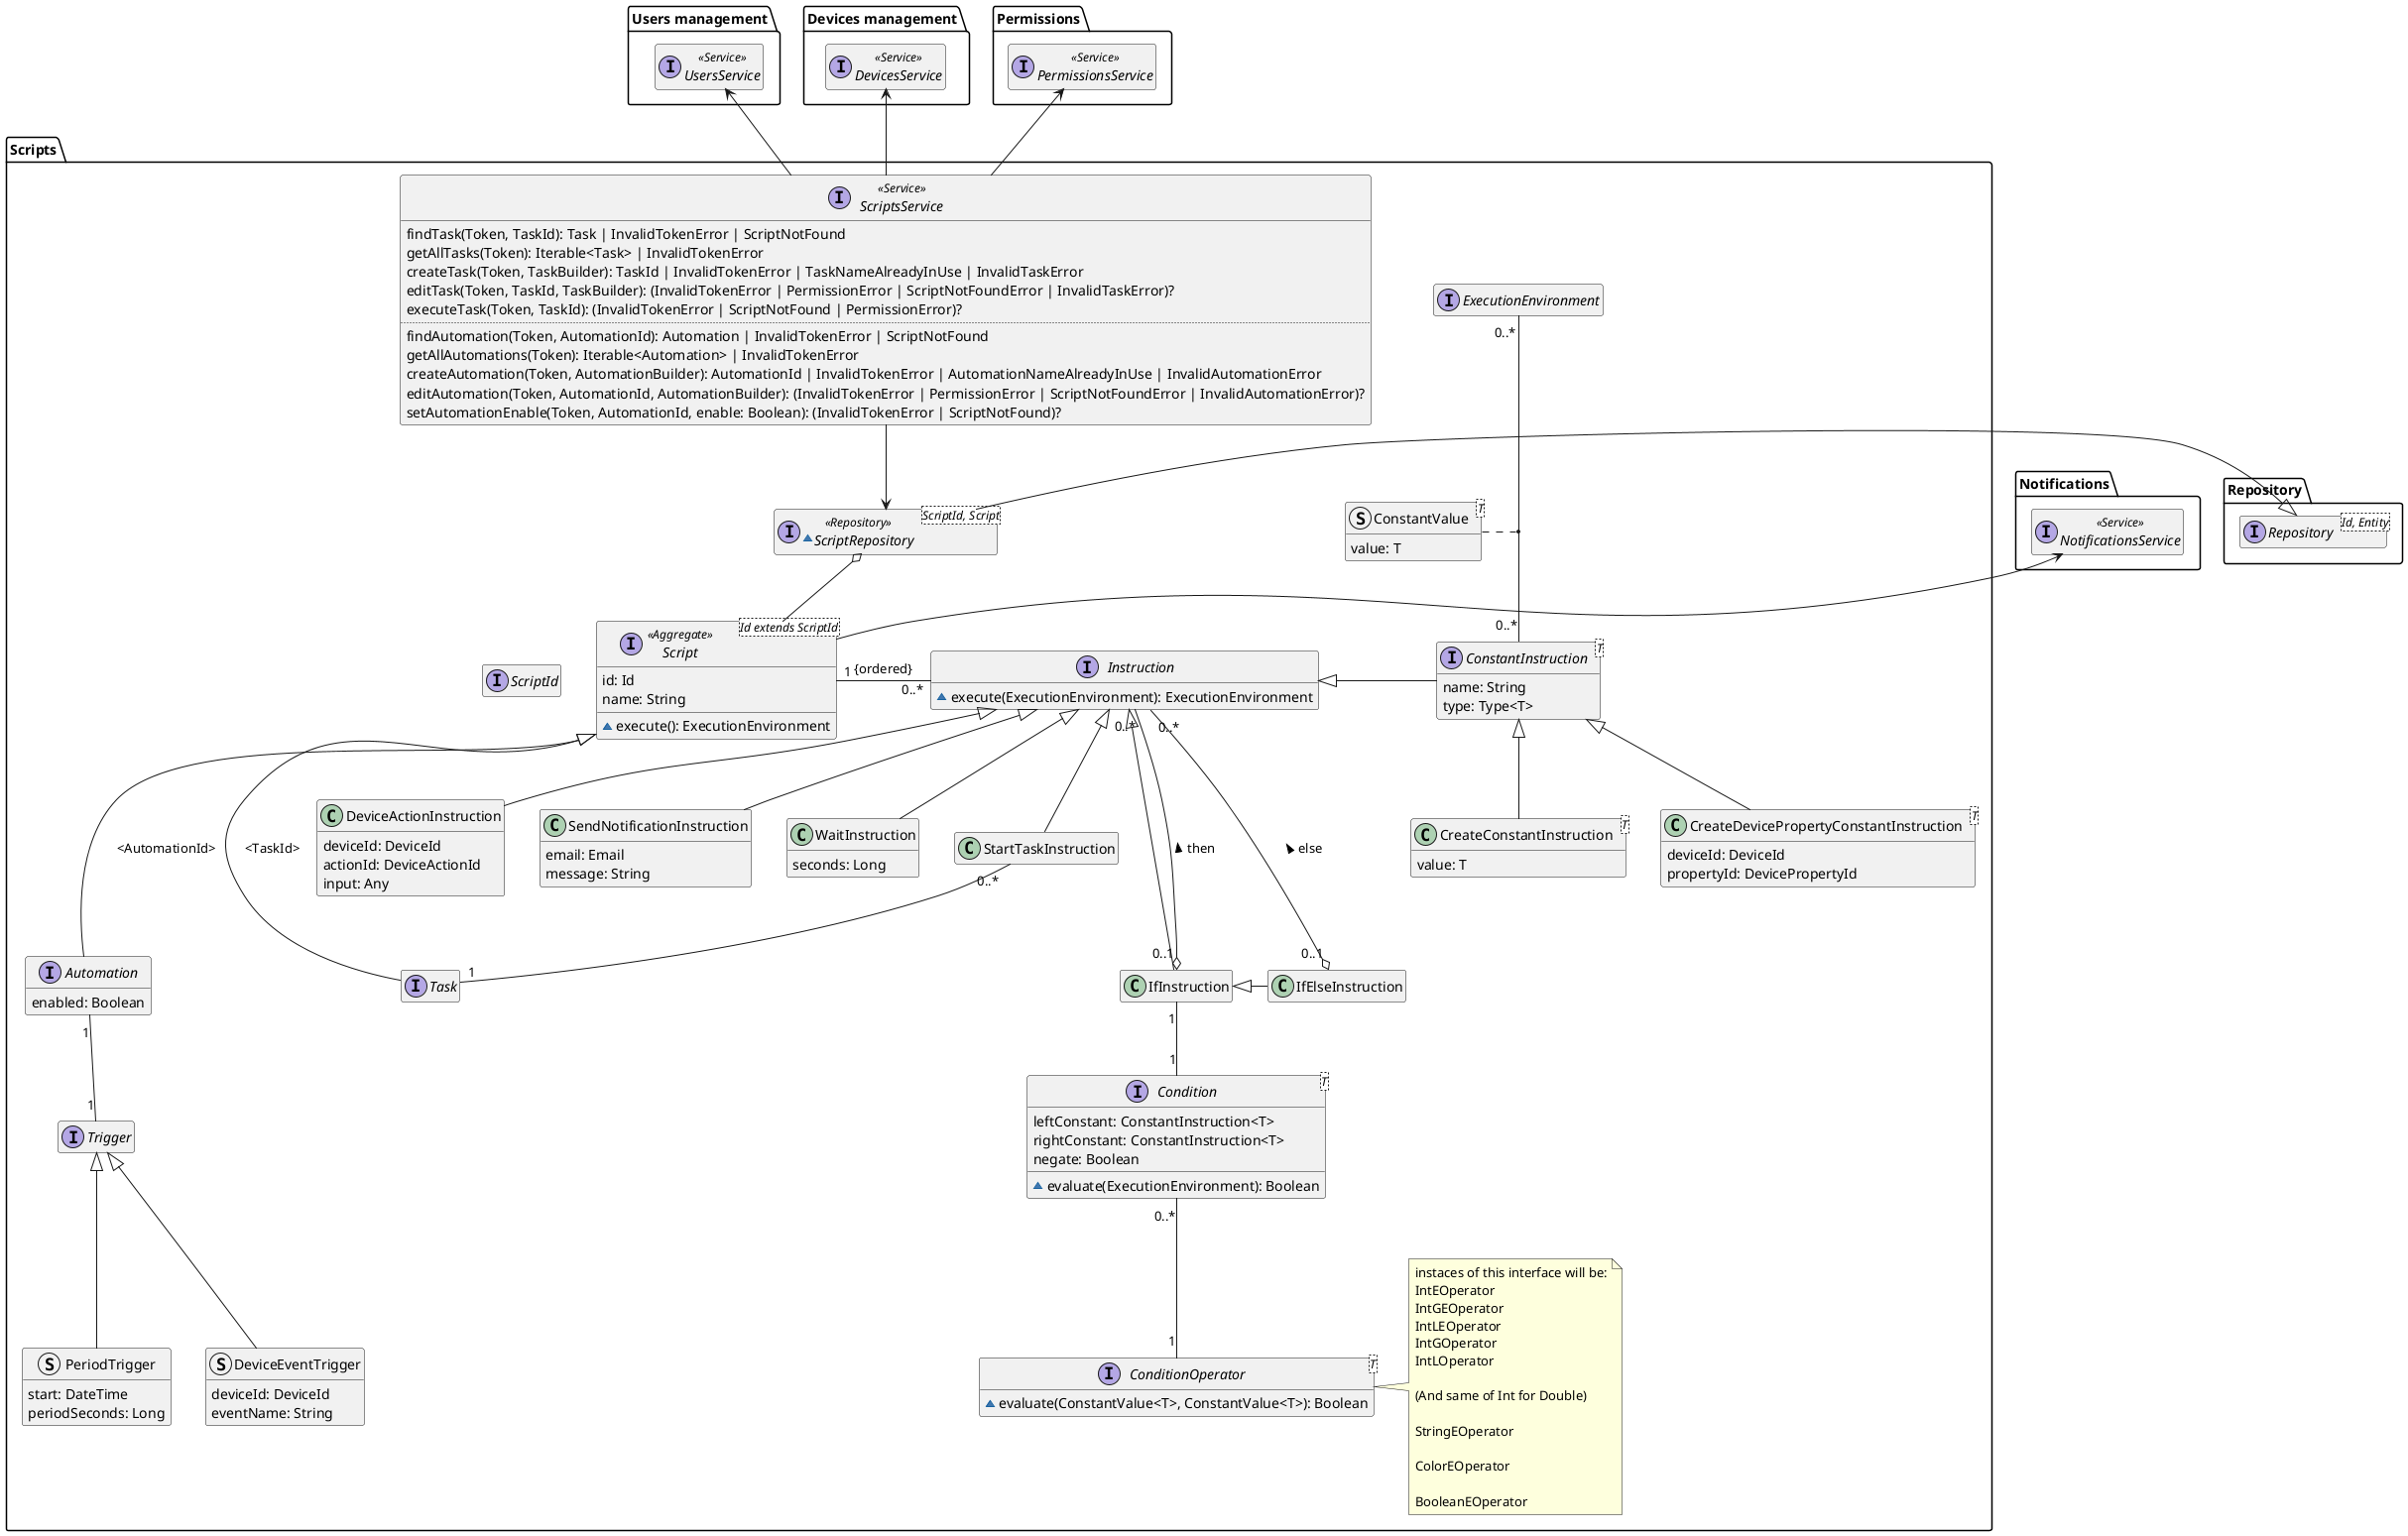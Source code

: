 @startuml scripts-domain-model

hide empty members
package Repository{
    interface Repository<Id, Entity>
}

package "Users management" as UsersManagement {
    interface UsersService <<Service>>
}

package "Devices management" as DevicesManagement {
    interface DevicesService <<Service>>
}

package Permissions {
    interface PermissionsService <<Service>>
}

package Notifications {
    interface NotificationsService <<Service>>
}

package "Scripts" {

    interface ScriptId

    interface Script<Id extends ScriptId> <<Aggregate>> {
        id: Id
        name: String
        ~execute(): ExecutionEnvironment
    }

    interface Task
    interface Automation {
        enabled: Boolean
    }

    interface Trigger

    struct DeviceEventTrigger extends Trigger {
        deviceId: DeviceId
        eventName: String
    }

    struct PeriodTrigger extends Trigger {
        start: DateTime
        periodSeconds: Long
    }

    interface Instruction {
        ~execute(ExecutionEnvironment): ExecutionEnvironment
    }
    class StartTaskInstruction extends Instruction

    class DeviceActionInstruction extends Instruction {
        deviceId: DeviceId
        actionId: DeviceActionId
        input: Any
    }

    class IfInstruction

    class IfElseInstruction

    class SendNotificationInstruction extends Instruction {
        email: Email
        message: String
    }

    class WaitInstruction extends Instruction {
        seconds: Long
    }

    interface ConstantInstruction<T> {
        name: String
        type: Type<T>
    }

    class CreateDevicePropertyConstantInstruction<T> extends ConstantInstruction {
        deviceId: DeviceId
        propertyId: DevicePropertyId
    }

    class CreateConstantInstruction<T> extends ConstantInstruction {
        value: T
    }

    interface Condition<T> {
        leftConstant: ConstantInstruction<T>
        rightConstant: ConstantInstruction<T>
        negate: Boolean
        ~evaluate(ExecutionEnvironment): Boolean
    }

    interface ConditionOperator<T> {
        ~evaluate(ConstantValue<T>, ConstantValue<T>): Boolean
    }

    note right of ConditionOperator
        instaces of this interface will be:
        IntEOperator
        IntGEOperator
        IntLEOperator
        IntGOperator
        IntLOperator

        (And same of Int for Double)

        StringEOperator

        ColorEOperator

        BooleanEOperator
    end note

    interface ExecutionEnvironment

    struct ConstantValue<T> {
        value: T
    }

    ExecutionEnvironment "0..*" -- "0..*" ConstantInstruction
    ConstantValue .. (ExecutionEnvironment, ConstantInstruction)

    ~interface ScriptRepository<ScriptId, Script> <<Repository>> {
    }
    ScriptRepository -l-|> Repository.Repository
    ScriptRepository o-- Script

    interface ScriptsService <<Service>> {
        findTask(Token, TaskId): Task | InvalidTokenError | ScriptNotFound
        getAllTasks(Token): Iterable<Task> | InvalidTokenError
        createTask(Token, TaskBuilder): TaskId | InvalidTokenError | TaskNameAlreadyInUse | InvalidTaskError
        editTask(Token, TaskId, TaskBuilder): (InvalidTokenError | PermissionError | ScriptNotFoundError | InvalidTaskError)?
        executeTask(Token, TaskId): (InvalidTokenError | ScriptNotFound | PermissionError)?
        ..
        findAutomation(Token, AutomationId): Automation | InvalidTokenError | ScriptNotFound
        getAllAutomations(Token): Iterable<Automation> | InvalidTokenError
        createAutomation(Token, AutomationBuilder): AutomationId | InvalidTokenError | AutomationNameAlreadyInUse | InvalidAutomationError
        editAutomation(Token, AutomationId, AutomationBuilder): (InvalidTokenError | PermissionError | ScriptNotFoundError | InvalidAutomationError)?
        setAutomationEnable(Token, AutomationId, enable: Boolean): (InvalidTokenError | ScriptNotFound)?
    }

    Script -l[hidden] ScriptId
    Script <|-- Task : "<TaskId>"
    Script <|--- Automation : "<AutomationId>"
    Automation "1" -- "1" Trigger
    Script "1" -r- "0..*" Instruction : "{ordered}"
    IfInstruction --u-|> Instruction
    IfElseInstruction -l-|> IfInstruction
    IfInstruction "0..1" o-u- "0..*" Instruction : "then >"
    IfInstruction "1" -- "1" Condition
    IfElseInstruction "0..1" o-u- "0..*" Instruction : "else >"
    StartTaskInstruction "0..*" -- "1" Task
    Condition "0..*" -- "1" ConditionOperator
    ConstantInstruction -l-|> Instruction
    ScriptsService --> ScriptRepository
    ScriptsService -u-> Permissions.PermissionsService
    ScriptsService -u-> DevicesManagement.DevicesService
    ScriptsService -u-> UsersManagement.UsersService
    Script -u-> Notifications.NotificationsService
}

@enduml
